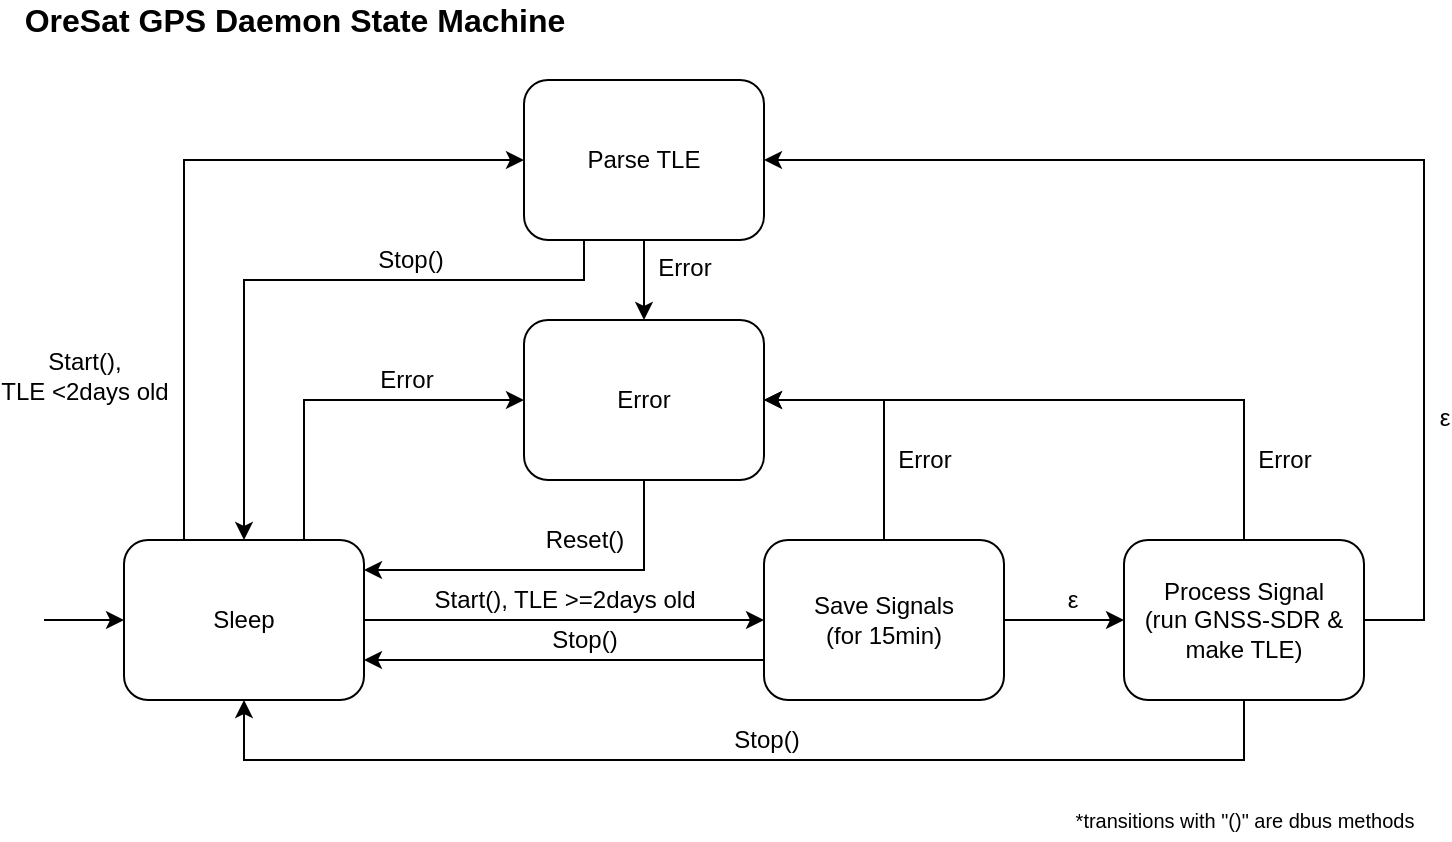 <mxfile version="12.5.3" type="device"><diagram id="YP4uuT4Y5erFhV02qd7B" name="Page-1"><mxGraphModel dx="1404" dy="823" grid="1" gridSize="10" guides="1" tooltips="1" connect="1" arrows="1" fold="1" page="0" pageScale="1" pageWidth="850" pageHeight="1100" math="0" shadow="0"><root><mxCell id="0"/><mxCell id="1" parent="0"/><mxCell id="7asA5Kc8JhArakYu9jfy-3" value="" style="edgeStyle=orthogonalEdgeStyle;rounded=0;orthogonalLoop=1;jettySize=auto;html=1;entryX=0;entryY=0.5;entryDx=0;entryDy=0;exitX=1;exitY=0.5;exitDx=0;exitDy=0;" parent="1" source="7asA5Kc8JhArakYu9jfy-1" target="7asA5Kc8JhArakYu9jfy-2" edge="1"><mxGeometry relative="1" as="geometry"/></mxCell><mxCell id="7asA5Kc8JhArakYu9jfy-10" value="Start(), TLE &amp;gt;=2days old" style="text;html=1;align=center;verticalAlign=middle;resizable=0;points=[];labelBackgroundColor=#ffffff;" parent="7asA5Kc8JhArakYu9jfy-3" vertex="1" connectable="0"><mxGeometry x="-0.286" y="-1" relative="1" as="geometry"><mxPoint x="28.57" y="-11" as="offset"/></mxGeometry></mxCell><mxCell id="7asA5Kc8JhArakYu9jfy-7" value="" style="edgeStyle=orthogonalEdgeStyle;rounded=0;orthogonalLoop=1;jettySize=auto;html=1;entryX=0;entryY=0.5;entryDx=0;entryDy=0;" parent="1" source="7asA5Kc8JhArakYu9jfy-1" target="7asA5Kc8JhArakYu9jfy-6" edge="1"><mxGeometry relative="1" as="geometry"><mxPoint x="310" y="90" as="targetPoint"/><Array as="points"><mxPoint x="140" y="90"/></Array></mxGeometry></mxCell><mxCell id="7asA5Kc8JhArakYu9jfy-9" value="Start(), &lt;br&gt;TLE &amp;lt;2days old" style="text;html=1;align=center;verticalAlign=middle;resizable=0;points=[];labelBackgroundColor=#ffffff;" parent="7asA5Kc8JhArakYu9jfy-7" vertex="1" connectable="0"><mxGeometry x="-0.278" y="-1" relative="1" as="geometry"><mxPoint x="-51.29" y="48" as="offset"/></mxGeometry></mxCell><mxCell id="7asA5Kc8JhArakYu9jfy-18" value="" style="edgeStyle=orthogonalEdgeStyle;rounded=0;orthogonalLoop=1;jettySize=auto;html=1;entryX=0;entryY=0.5;entryDx=0;entryDy=0;exitX=0.75;exitY=0;exitDx=0;exitDy=0;" parent="1" source="7asA5Kc8JhArakYu9jfy-1" target="7asA5Kc8JhArakYu9jfy-8" edge="1"><mxGeometry relative="1" as="geometry"><mxPoint x="170" y="200" as="targetPoint"/><Array as="points"><mxPoint x="200" y="210"/></Array></mxGeometry></mxCell><mxCell id="7asA5Kc8JhArakYu9jfy-23" value="Error" style="text;html=1;align=center;verticalAlign=middle;resizable=0;points=[];labelBackgroundColor=#ffffff;" parent="7asA5Kc8JhArakYu9jfy-18" vertex="1" connectable="0"><mxGeometry x="-0.167" y="-48" relative="1" as="geometry"><mxPoint x="45.33" y="-58.33" as="offset"/></mxGeometry></mxCell><mxCell id="7asA5Kc8JhArakYu9jfy-1" value="Sleep" style="rounded=1;whiteSpace=wrap;html=1;" parent="1" vertex="1"><mxGeometry x="110" y="280" width="120" height="80" as="geometry"/></mxCell><mxCell id="7asA5Kc8JhArakYu9jfy-11" value="" style="edgeStyle=orthogonalEdgeStyle;rounded=0;orthogonalLoop=1;jettySize=auto;html=1;exitX=0.5;exitY=1;exitDx=0;exitDy=0;" parent="1" source="7asA5Kc8JhArakYu9jfy-6" target="7asA5Kc8JhArakYu9jfy-8" edge="1"><mxGeometry relative="1" as="geometry"/></mxCell><mxCell id="7asA5Kc8JhArakYu9jfy-24" value="Error" style="text;html=1;align=center;verticalAlign=middle;resizable=0;points=[];labelBackgroundColor=#ffffff;" parent="7asA5Kc8JhArakYu9jfy-11" vertex="1" connectable="0"><mxGeometry x="0.223" relative="1" as="geometry"><mxPoint x="20" y="-10.86" as="offset"/></mxGeometry></mxCell><mxCell id="7asA5Kc8JhArakYu9jfy-30" value="" style="edgeStyle=orthogonalEdgeStyle;rounded=0;orthogonalLoop=1;jettySize=auto;html=1;entryX=0.5;entryY=0;entryDx=0;entryDy=0;" parent="1" source="7asA5Kc8JhArakYu9jfy-6" target="7asA5Kc8JhArakYu9jfy-1" edge="1"><mxGeometry relative="1" as="geometry"><mxPoint x="320" y="140" as="targetPoint"/><Array as="points"><mxPoint x="340" y="150"/><mxPoint x="170" y="150"/></Array></mxGeometry></mxCell><mxCell id="7asA5Kc8JhArakYu9jfy-31" value="Stop()" style="text;html=1;align=center;verticalAlign=middle;resizable=0;points=[];labelBackgroundColor=#ffffff;" parent="7asA5Kc8JhArakYu9jfy-30" vertex="1" connectable="0"><mxGeometry x="-0.272" y="1" relative="1" as="geometry"><mxPoint x="9.43" y="-11.29" as="offset"/></mxGeometry></mxCell><mxCell id="7asA5Kc8JhArakYu9jfy-6" value="Parse TLE" style="rounded=1;whiteSpace=wrap;html=1;" parent="1" vertex="1"><mxGeometry x="310" y="50" width="120" height="80" as="geometry"/></mxCell><mxCell id="7asA5Kc8JhArakYu9jfy-5" value="" style="edgeStyle=orthogonalEdgeStyle;rounded=0;orthogonalLoop=1;jettySize=auto;html=1;" parent="1" source="7asA5Kc8JhArakYu9jfy-2" target="7asA5Kc8JhArakYu9jfy-4" edge="1"><mxGeometry relative="1" as="geometry"/></mxCell><mxCell id="7asA5Kc8JhArakYu9jfy-12" value="&lt;span title=&quot;Greek language text&quot; lang=&quot;el&quot;&gt;ε&lt;/span&gt;" style="text;html=1;align=center;verticalAlign=middle;resizable=0;points=[];labelBackgroundColor=#ffffff;" parent="7asA5Kc8JhArakYu9jfy-5" vertex="1" connectable="0"><mxGeometry x="-0.189" y="-2" relative="1" as="geometry"><mxPoint x="9.43" y="-12" as="offset"/></mxGeometry></mxCell><mxCell id="7asA5Kc8JhArakYu9jfy-14" value="" style="edgeStyle=orthogonalEdgeStyle;rounded=0;orthogonalLoop=1;jettySize=auto;html=1;entryX=1;entryY=0.5;entryDx=0;entryDy=0;" parent="1" source="7asA5Kc8JhArakYu9jfy-2" target="7asA5Kc8JhArakYu9jfy-8" edge="1"><mxGeometry relative="1" as="geometry"><mxPoint x="490" y="200" as="targetPoint"/></mxGeometry></mxCell><mxCell id="7asA5Kc8JhArakYu9jfy-25" value="Error" style="text;html=1;align=center;verticalAlign=middle;resizable=0;points=[];labelBackgroundColor=#ffffff;" parent="7asA5Kc8JhArakYu9jfy-14" vertex="1" connectable="0"><mxGeometry x="-0.62" y="-2" relative="1" as="geometry"><mxPoint x="18" y="-15.33" as="offset"/></mxGeometry></mxCell><mxCell id="7asA5Kc8JhArakYu9jfy-28" value="" style="edgeStyle=orthogonalEdgeStyle;rounded=0;orthogonalLoop=1;jettySize=auto;html=1;entryX=1;entryY=0.75;entryDx=0;entryDy=0;exitX=0;exitY=0.75;exitDx=0;exitDy=0;" parent="1" source="7asA5Kc8JhArakYu9jfy-2" target="7asA5Kc8JhArakYu9jfy-1" edge="1"><mxGeometry relative="1" as="geometry"><mxPoint x="350" y="310" as="targetPoint"/></mxGeometry></mxCell><mxCell id="7asA5Kc8JhArakYu9jfy-36" value="Stop()" style="text;html=1;align=center;verticalAlign=middle;resizable=0;points=[];labelBackgroundColor=#ffffff;" parent="7asA5Kc8JhArakYu9jfy-28" vertex="1" connectable="0"><mxGeometry x="-0.217" y="-2" relative="1" as="geometry"><mxPoint x="-11.71" y="-8" as="offset"/></mxGeometry></mxCell><mxCell id="7asA5Kc8JhArakYu9jfy-2" value="Save Signals&lt;br&gt;(for 15min)" style="rounded=1;whiteSpace=wrap;html=1;" parent="1" vertex="1"><mxGeometry x="430" y="280" width="120" height="80" as="geometry"/></mxCell><mxCell id="7asA5Kc8JhArakYu9jfy-16" value="" style="edgeStyle=orthogonalEdgeStyle;rounded=0;orthogonalLoop=1;jettySize=auto;html=1;entryX=1;entryY=0.5;entryDx=0;entryDy=0;exitX=0.5;exitY=0;exitDx=0;exitDy=0;" parent="1" source="7asA5Kc8JhArakYu9jfy-4" target="7asA5Kc8JhArakYu9jfy-8" edge="1"><mxGeometry relative="1" as="geometry"><mxPoint x="710" y="200" as="targetPoint"/><Array as="points"><mxPoint x="670" y="210"/></Array></mxGeometry></mxCell><mxCell id="7asA5Kc8JhArakYu9jfy-26" value="Error" style="text;html=1;align=center;verticalAlign=middle;resizable=0;points=[];labelBackgroundColor=#ffffff;" parent="7asA5Kc8JhArakYu9jfy-16" vertex="1" connectable="0"><mxGeometry x="-0.728" y="-1" relative="1" as="geometry"><mxPoint x="19" y="1.67" as="offset"/></mxGeometry></mxCell><mxCell id="7asA5Kc8JhArakYu9jfy-33" value="" style="edgeStyle=orthogonalEdgeStyle;rounded=0;orthogonalLoop=1;jettySize=auto;html=1;entryX=1;entryY=0.5;entryDx=0;entryDy=0;" parent="1" source="7asA5Kc8JhArakYu9jfy-4" target="7asA5Kc8JhArakYu9jfy-6" edge="1"><mxGeometry relative="1" as="geometry"><mxPoint x="850" y="310" as="targetPoint"/><Array as="points"><mxPoint x="760" y="320"/><mxPoint x="760" y="90"/></Array></mxGeometry></mxCell><mxCell id="7asA5Kc8JhArakYu9jfy-34" value="&lt;span title=&quot;Greek language text&quot; lang=&quot;el&quot;&gt;ε&lt;/span&gt;" style="text;html=1;align=center;verticalAlign=middle;resizable=0;points=[];labelBackgroundColor=#ffffff;" parent="7asA5Kc8JhArakYu9jfy-33" vertex="1" connectable="0"><mxGeometry x="-0.479" y="1" relative="1" as="geometry"><mxPoint x="11" y="22.33" as="offset"/></mxGeometry></mxCell><mxCell id="7asA5Kc8JhArakYu9jfy-38" value="" style="edgeStyle=orthogonalEdgeStyle;rounded=0;orthogonalLoop=1;jettySize=auto;html=1;entryX=0.5;entryY=1;entryDx=0;entryDy=0;exitX=0.5;exitY=1;exitDx=0;exitDy=0;" parent="1" source="7asA5Kc8JhArakYu9jfy-4" target="7asA5Kc8JhArakYu9jfy-1" edge="1"><mxGeometry relative="1" as="geometry"><mxPoint x="710" y="440" as="targetPoint"/><Array as="points"><mxPoint x="670" y="390"/><mxPoint x="170" y="390"/></Array></mxGeometry></mxCell><mxCell id="7asA5Kc8JhArakYu9jfy-39" value="Stop()" style="text;html=1;align=center;verticalAlign=middle;resizable=0;points=[];labelBackgroundColor=#ffffff;" parent="7asA5Kc8JhArakYu9jfy-38" vertex="1" connectable="0"><mxGeometry x="0.062" relative="1" as="geometry"><mxPoint x="28.33" y="-10.33" as="offset"/></mxGeometry></mxCell><mxCell id="7asA5Kc8JhArakYu9jfy-4" value="Process Signal &lt;br&gt;(run GNSS-SDR &amp;amp; make TLE)" style="rounded=1;whiteSpace=wrap;html=1;" parent="1" vertex="1"><mxGeometry x="610" y="280" width="120" height="80" as="geometry"/></mxCell><mxCell id="7asA5Kc8JhArakYu9jfy-21" value="" style="edgeStyle=orthogonalEdgeStyle;rounded=0;orthogonalLoop=1;jettySize=auto;html=1;exitX=0.5;exitY=1;exitDx=0;exitDy=0;" parent="1" source="7asA5Kc8JhArakYu9jfy-8" edge="1"><mxGeometry relative="1" as="geometry"><mxPoint x="230" y="295" as="targetPoint"/><Array as="points"><mxPoint x="370" y="295"/></Array></mxGeometry></mxCell><mxCell id="7asA5Kc8JhArakYu9jfy-35" value="Reset()" style="text;html=1;align=center;verticalAlign=middle;resizable=0;points=[];labelBackgroundColor=#ffffff;" parent="7asA5Kc8JhArakYu9jfy-21" vertex="1" connectable="0"><mxGeometry x="-0.387" y="-38" relative="1" as="geometry"><mxPoint x="-18.57" y="22.86" as="offset"/></mxGeometry></mxCell><mxCell id="7asA5Kc8JhArakYu9jfy-8" value="Error" style="rounded=1;whiteSpace=wrap;html=1;" parent="1" vertex="1"><mxGeometry x="310" y="170" width="120" height="80" as="geometry"/></mxCell><mxCell id="7asA5Kc8JhArakYu9jfy-19" value="" style="endArrow=classic;html=1;entryX=0;entryY=0.5;entryDx=0;entryDy=0;" parent="1" target="7asA5Kc8JhArakYu9jfy-1" edge="1"><mxGeometry width="50" height="50" relative="1" as="geometry"><mxPoint x="70" y="320" as="sourcePoint"/><mxPoint x="130" y="360" as="targetPoint"/></mxGeometry></mxCell><mxCell id="7asA5Kc8JhArakYu9jfy-40" value="&lt;b&gt;&lt;font style=&quot;font-size: 16px&quot;&gt;OreSat GPS Daemon State Machine&lt;/font&gt;&lt;/b&gt;" style="text;html=1;align=center;verticalAlign=middle;resizable=0;points=[];autosize=1;" parent="1" vertex="1"><mxGeometry x="50" y="10" width="290" height="20" as="geometry"/></mxCell><mxCell id="7asA5Kc8JhArakYu9jfy-41" value="&lt;font style=&quot;font-size: 10px&quot;&gt;*transitions with &quot;()&quot; are dbus methods&lt;/font&gt;" style="text;html=1;align=center;verticalAlign=middle;resizable=0;points=[];autosize=1;" parent="1" vertex="1"><mxGeometry x="570" y="410" width="200" height="20" as="geometry"/></mxCell></root></mxGraphModel></diagram></mxfile>